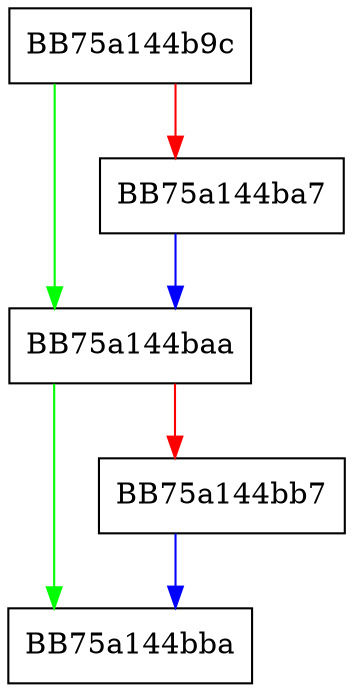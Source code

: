 digraph Reset {
  node [shape="box"];
  graph [splines=ortho];
  BB75a144b9c -> BB75a144baa [color="green"];
  BB75a144b9c -> BB75a144ba7 [color="red"];
  BB75a144ba7 -> BB75a144baa [color="blue"];
  BB75a144baa -> BB75a144bba [color="green"];
  BB75a144baa -> BB75a144bb7 [color="red"];
  BB75a144bb7 -> BB75a144bba [color="blue"];
}